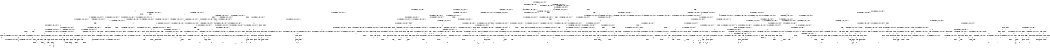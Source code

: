 digraph BCG {
size = "7, 10.5";
center = TRUE;
node [shape = circle];
0 [peripheries = 2];
0 -> 1 [label = "EX !0 !ATOMIC_EXCH_BRANCH (1, +1, TRUE, +0, 3, TRUE) !{}"];
0 -> 2 [label = "EX !2 !ATOMIC_EXCH_BRANCH (1, +1, TRUE, +0, 2, TRUE) !{}"];
0 -> 3 [label = "EX !1 !ATOMIC_EXCH_BRANCH (1, +0, TRUE, +0, 1, TRUE) !{}"];
1 -> 4 [label = "EX !2 !ATOMIC_EXCH_BRANCH (1, +1, TRUE, +0, 2, FALSE) !{0}"];
1 -> 5 [label = "EX !1 !ATOMIC_EXCH_BRANCH (1, +0, TRUE, +0, 1, FALSE) !{0}"];
1 -> 6 [label = "TERMINATE !0"];
2 -> 7 [label = "EX !0 !ATOMIC_EXCH_BRANCH (1, +1, TRUE, +0, 3, FALSE) !{0, 1, 2}"];
2 -> 8 [label = "EX !1 !ATOMIC_EXCH_BRANCH (1, +0, TRUE, +0, 1, FALSE) !{0, 1, 2}"];
2 -> 9 [label = "TERMINATE !2"];
2 -> 10 [label = "EX !0 !ATOMIC_EXCH_BRANCH (1, +1, TRUE, +0, 3, FALSE) !{0, 1, 2}"];
3 -> 11 [label = "EX !1 !ATOMIC_EXCH_BRANCH (1, +0, TRUE, +0, 1, TRUE) !{0, 1}"];
3 -> 12 [label = "EX !0 !ATOMIC_EXCH_BRANCH (1, +1, TRUE, +0, 3, TRUE) !{0, 1}"];
3 -> 13 [label = "EX !2 !ATOMIC_EXCH_BRANCH (1, +1, TRUE, +0, 2, TRUE) !{0, 1}"];
3 -> 14 [label = "EX !0 !ATOMIC_EXCH_BRANCH (1, +1, TRUE, +0, 3, TRUE) !{0, 1}"];
4 -> 15 [label = "EX !1 !ATOMIC_EXCH_BRANCH (1, +0, TRUE, +0, 1, FALSE) !{0, 1, 2}"];
4 -> 16 [label = "TERMINATE !0"];
4 -> 17 [label = "TERMINATE !2"];
5 -> 18 [label = "EX !2 !ATOMIC_EXCH_BRANCH (1, +1, TRUE, +0, 2, TRUE) !{0, 1}"];
5 -> 19 [label = "TERMINATE !0"];
5 -> 20 [label = "TERMINATE !1"];
6 -> 21 [label = "EX !2 !ATOMIC_EXCH_BRANCH (1, +1, TRUE, +0, 2, FALSE) !{}"];
6 -> 22 [label = "EX !1 !ATOMIC_EXCH_BRANCH (1, +0, TRUE, +0, 1, FALSE) !{}"];
7 -> 23 [label = "EX !0 !ATOMIC_EXCH_BRANCH (1, +0, TRUE, +1, 1, TRUE) !{0, 1, 2}"];
7 -> 24 [label = "EX !1 !ATOMIC_EXCH_BRANCH (1, +0, TRUE, +0, 1, FALSE) !{0, 1, 2}"];
7 -> 25 [label = "TERMINATE !2"];
7 -> 26 [label = "EX !0 !ATOMIC_EXCH_BRANCH (1, +0, TRUE, +1, 1, TRUE) !{0, 1, 2}"];
8 -> 27 [label = "EX !0 !ATOMIC_EXCH_BRANCH (1, +1, TRUE, +0, 3, TRUE) !{0, 1, 2}"];
8 -> 28 [label = "TERMINATE !2"];
8 -> 29 [label = "TERMINATE !1"];
8 -> 30 [label = "EX !0 !ATOMIC_EXCH_BRANCH (1, +1, TRUE, +0, 3, TRUE) !{0, 1, 2}"];
9 -> 31 [label = "EX !0 !ATOMIC_EXCH_BRANCH (1, +1, TRUE, +0, 3, FALSE) !{0, 1}"];
9 -> 32 [label = "EX !1 !ATOMIC_EXCH_BRANCH (1, +0, TRUE, +0, 1, FALSE) !{0, 1}"];
9 -> 33 [label = "EX !0 !ATOMIC_EXCH_BRANCH (1, +1, TRUE, +0, 3, FALSE) !{0, 1}"];
10 -> 34 [label = "EX !1 !ATOMIC_EXCH_BRANCH (1, +0, TRUE, +0, 1, FALSE) !{0, 1, 2}"];
10 -> 26 [label = "EX !0 !ATOMIC_EXCH_BRANCH (1, +0, TRUE, +1, 1, TRUE) !{0, 1, 2}"];
10 -> 35 [label = "EX !1 !ATOMIC_EXCH_BRANCH (1, +0, TRUE, +0, 1, FALSE) !{0, 1, 2}"];
10 -> 36 [label = "TERMINATE !2"];
11 -> 11 [label = "EX !1 !ATOMIC_EXCH_BRANCH (1, +0, TRUE, +0, 1, TRUE) !{0, 1}"];
11 -> 12 [label = "EX !0 !ATOMIC_EXCH_BRANCH (1, +1, TRUE, +0, 3, TRUE) !{0, 1}"];
11 -> 13 [label = "EX !2 !ATOMIC_EXCH_BRANCH (1, +1, TRUE, +0, 2, TRUE) !{0, 1}"];
11 -> 14 [label = "EX !0 !ATOMIC_EXCH_BRANCH (1, +1, TRUE, +0, 3, TRUE) !{0, 1}"];
12 -> 37 [label = "EX !1 !ATOMIC_EXCH_BRANCH (1, +0, TRUE, +0, 1, FALSE) !{0, 1}"];
12 -> 38 [label = "EX !2 !ATOMIC_EXCH_BRANCH (1, +1, TRUE, +0, 2, FALSE) !{0, 1}"];
12 -> 39 [label = "TERMINATE !0"];
13 -> 8 [label = "EX !1 !ATOMIC_EXCH_BRANCH (1, +0, TRUE, +0, 1, FALSE) !{0, 1, 2}"];
13 -> 40 [label = "EX !0 !ATOMIC_EXCH_BRANCH (1, +1, TRUE, +0, 3, FALSE) !{0, 1, 2}"];
13 -> 41 [label = "TERMINATE !2"];
13 -> 42 [label = "EX !0 !ATOMIC_EXCH_BRANCH (1, +1, TRUE, +0, 3, FALSE) !{0, 1, 2}"];
14 -> 43 [label = "EX !1 !ATOMIC_EXCH_BRANCH (1, +0, TRUE, +0, 1, FALSE) !{0, 1}"];
14 -> 44 [label = "EX !1 !ATOMIC_EXCH_BRANCH (1, +0, TRUE, +0, 1, FALSE) !{0, 1}"];
14 -> 45 [label = "EX !2 !ATOMIC_EXCH_BRANCH (1, +1, TRUE, +0, 2, FALSE) !{0, 1}"];
14 -> 46 [label = "TERMINATE !0"];
15 -> 47 [label = "TERMINATE !0"];
15 -> 48 [label = "TERMINATE !2"];
15 -> 49 [label = "TERMINATE !1"];
16 -> 50 [label = "EX !1 !ATOMIC_EXCH_BRANCH (1, +0, TRUE, +0, 1, FALSE) !{1, 2}"];
16 -> 51 [label = "TERMINATE !2"];
16 -> 52 [label = "EX !1 !ATOMIC_EXCH_BRANCH (1, +0, TRUE, +0, 1, FALSE) !{1, 2}"];
17 -> 53 [label = "EX !1 !ATOMIC_EXCH_BRANCH (1, +0, TRUE, +0, 1, FALSE) !{0, 1}"];
17 -> 54 [label = "TERMINATE !0"];
18 -> 55 [label = "TERMINATE !0"];
18 -> 56 [label = "TERMINATE !2"];
18 -> 57 [label = "TERMINATE !1"];
19 -> 58 [label = "EX !2 !ATOMIC_EXCH_BRANCH (1, +1, TRUE, +0, 2, TRUE) !{1}"];
19 -> 59 [label = "TERMINATE !1"];
20 -> 60 [label = "EX !2 !ATOMIC_EXCH_BRANCH (1, +1, TRUE, +0, 2, TRUE) !{0}"];
20 -> 61 [label = "TERMINATE !0"];
21 -> 50 [label = "EX !1 !ATOMIC_EXCH_BRANCH (1, +0, TRUE, +0, 1, FALSE) !{1, 2}"];
21 -> 51 [label = "TERMINATE !2"];
21 -> 52 [label = "EX !1 !ATOMIC_EXCH_BRANCH (1, +0, TRUE, +0, 1, FALSE) !{1, 2}"];
22 -> 58 [label = "EX !2 !ATOMIC_EXCH_BRANCH (1, +1, TRUE, +0, 2, TRUE) !{1}"];
22 -> 59 [label = "TERMINATE !1"];
23 -> 62 [label = "EX !0 !ATOMIC_EXCH_BRANCH (1, +1, TRUE, +0, 3, TRUE) !{0, 1, 2}"];
23 -> 63 [label = "EX !1 !ATOMIC_EXCH_BRANCH (1, +0, TRUE, +0, 1, TRUE) !{0, 1, 2}"];
23 -> 64 [label = "TERMINATE !2"];
23 -> 65 [label = "EX !0 !ATOMIC_EXCH_BRANCH (1, +1, TRUE, +0, 3, TRUE) !{0, 1, 2}"];
24 -> 66 [label = "EX !0 !ATOMIC_EXCH_BRANCH (1, +0, TRUE, +1, 1, FALSE) !{0, 1, 2}"];
24 -> 67 [label = "TERMINATE !2"];
24 -> 68 [label = "TERMINATE !1"];
24 -> 69 [label = "EX !0 !ATOMIC_EXCH_BRANCH (1, +0, TRUE, +1, 1, FALSE) !{0, 1, 2}"];
25 -> 70 [label = "EX !0 !ATOMIC_EXCH_BRANCH (1, +0, TRUE, +1, 1, TRUE) !{0, 1}"];
25 -> 71 [label = "EX !1 !ATOMIC_EXCH_BRANCH (1, +0, TRUE, +0, 1, FALSE) !{0, 1}"];
25 -> 72 [label = "EX !0 !ATOMIC_EXCH_BRANCH (1, +0, TRUE, +1, 1, TRUE) !{0, 1}"];
26 -> 73 [label = "EX !1 !ATOMIC_EXCH_BRANCH (1, +0, TRUE, +0, 1, TRUE) !{0, 1, 2}"];
26 -> 65 [label = "EX !0 !ATOMIC_EXCH_BRANCH (1, +1, TRUE, +0, 3, TRUE) !{0, 1, 2}"];
26 -> 74 [label = "EX !1 !ATOMIC_EXCH_BRANCH (1, +0, TRUE, +0, 1, TRUE) !{0, 1, 2}"];
26 -> 75 [label = "TERMINATE !2"];
27 -> 55 [label = "TERMINATE !0"];
27 -> 56 [label = "TERMINATE !2"];
27 -> 57 [label = "TERMINATE !1"];
28 -> 76 [label = "EX !0 !ATOMIC_EXCH_BRANCH (1, +1, TRUE, +0, 3, TRUE) !{0, 1}"];
28 -> 77 [label = "TERMINATE !1"];
28 -> 78 [label = "EX !0 !ATOMIC_EXCH_BRANCH (1, +1, TRUE, +0, 3, TRUE) !{0, 1}"];
29 -> 79 [label = "EX !0 !ATOMIC_EXCH_BRANCH (1, +1, TRUE, +0, 3, TRUE) !{0, 2}"];
29 -> 80 [label = "TERMINATE !2"];
29 -> 81 [label = "EX !0 !ATOMIC_EXCH_BRANCH (1, +1, TRUE, +0, 3, TRUE) !{0, 2}"];
30 -> 82 [label = "TERMINATE !0"];
30 -> 83 [label = "TERMINATE !2"];
30 -> 84 [label = "TERMINATE !1"];
31 -> 70 [label = "EX !0 !ATOMIC_EXCH_BRANCH (1, +0, TRUE, +1, 1, TRUE) !{0, 1}"];
31 -> 71 [label = "EX !1 !ATOMIC_EXCH_BRANCH (1, +0, TRUE, +0, 1, FALSE) !{0, 1}"];
31 -> 72 [label = "EX !0 !ATOMIC_EXCH_BRANCH (1, +0, TRUE, +1, 1, TRUE) !{0, 1}"];
32 -> 76 [label = "EX !0 !ATOMIC_EXCH_BRANCH (1, +1, TRUE, +0, 3, TRUE) !{0, 1}"];
32 -> 77 [label = "TERMINATE !1"];
32 -> 78 [label = "EX !0 !ATOMIC_EXCH_BRANCH (1, +1, TRUE, +0, 3, TRUE) !{0, 1}"];
33 -> 85 [label = "EX !1 !ATOMIC_EXCH_BRANCH (1, +0, TRUE, +0, 1, FALSE) !{0, 1}"];
33 -> 72 [label = "EX !0 !ATOMIC_EXCH_BRANCH (1, +0, TRUE, +1, 1, TRUE) !{0, 1}"];
33 -> 86 [label = "EX !1 !ATOMIC_EXCH_BRANCH (1, +0, TRUE, +0, 1, FALSE) !{0, 1}"];
34 -> 87 [label = "EX !0 !ATOMIC_EXCH_BRANCH (1, +0, TRUE, +1, 1, FALSE) !{0, 1, 2}"];
34 -> 88 [label = "TERMINATE !2"];
34 -> 89 [label = "TERMINATE !1"];
35 -> 69 [label = "EX !0 !ATOMIC_EXCH_BRANCH (1, +0, TRUE, +1, 1, FALSE) !{0, 1, 2}"];
35 -> 90 [label = "TERMINATE !2"];
35 -> 91 [label = "TERMINATE !1"];
36 -> 92 [label = "EX !0 !ATOMIC_EXCH_BRANCH (1, +0, TRUE, +1, 1, TRUE) !{0, 1}"];
36 -> 93 [label = "EX !1 !ATOMIC_EXCH_BRANCH (1, +0, TRUE, +0, 1, FALSE) !{0, 1}"];
37 -> 18 [label = "EX !2 !ATOMIC_EXCH_BRANCH (1, +1, TRUE, +0, 2, TRUE) !{0, 1}"];
37 -> 19 [label = "TERMINATE !0"];
37 -> 20 [label = "TERMINATE !1"];
38 -> 15 [label = "EX !1 !ATOMIC_EXCH_BRANCH (1, +0, TRUE, +0, 1, FALSE) !{0, 1, 2}"];
38 -> 94 [label = "TERMINATE !0"];
38 -> 95 [label = "TERMINATE !2"];
39 -> 96 [label = "EX !1 !ATOMIC_EXCH_BRANCH (1, +0, TRUE, +0, 1, FALSE) !{1}"];
39 -> 97 [label = "EX !2 !ATOMIC_EXCH_BRANCH (1, +1, TRUE, +0, 2, FALSE) !{1}"];
39 -> 98 [label = "EX !1 !ATOMIC_EXCH_BRANCH (1, +0, TRUE, +0, 1, FALSE) !{1}"];
40 -> 99 [label = "EX !0 !ATOMIC_EXCH_BRANCH (1, +0, TRUE, +1, 1, TRUE) !{0, 1, 2}"];
40 -> 24 [label = "EX !1 !ATOMIC_EXCH_BRANCH (1, +0, TRUE, +0, 1, FALSE) !{0, 1, 2}"];
40 -> 100 [label = "TERMINATE !2"];
40 -> 101 [label = "EX !0 !ATOMIC_EXCH_BRANCH (1, +0, TRUE, +1, 1, TRUE) !{0, 1, 2}"];
41 -> 32 [label = "EX !1 !ATOMIC_EXCH_BRANCH (1, +0, TRUE, +0, 1, FALSE) !{0, 1}"];
41 -> 102 [label = "EX !0 !ATOMIC_EXCH_BRANCH (1, +1, TRUE, +0, 3, FALSE) !{0, 1}"];
41 -> 103 [label = "EX !0 !ATOMIC_EXCH_BRANCH (1, +1, TRUE, +0, 3, FALSE) !{0, 1}"];
42 -> 34 [label = "EX !1 !ATOMIC_EXCH_BRANCH (1, +0, TRUE, +0, 1, FALSE) !{0, 1, 2}"];
42 -> 101 [label = "EX !0 !ATOMIC_EXCH_BRANCH (1, +0, TRUE, +1, 1, TRUE) !{0, 1, 2}"];
42 -> 35 [label = "EX !1 !ATOMIC_EXCH_BRANCH (1, +0, TRUE, +0, 1, FALSE) !{0, 1, 2}"];
42 -> 104 [label = "TERMINATE !2"];
43 -> 105 [label = "EX !2 !ATOMIC_EXCH_BRANCH (1, +1, TRUE, +0, 2, TRUE) !{0, 1}"];
43 -> 106 [label = "TERMINATE !0"];
43 -> 107 [label = "TERMINATE !1"];
44 -> 108 [label = "EX !2 !ATOMIC_EXCH_BRANCH (1, +1, TRUE, +0, 2, TRUE) !{0, 1}"];
44 -> 109 [label = "TERMINATE !0"];
44 -> 110 [label = "TERMINATE !1"];
45 -> 111 [label = "EX !1 !ATOMIC_EXCH_BRANCH (1, +0, TRUE, +0, 1, FALSE) !{0, 1, 2}"];
45 -> 112 [label = "TERMINATE !0"];
45 -> 113 [label = "TERMINATE !2"];
46 -> 114 [label = "EX !1 !ATOMIC_EXCH_BRANCH (1, +0, TRUE, +0, 1, FALSE) !{1}"];
46 -> 115 [label = "EX !2 !ATOMIC_EXCH_BRANCH (1, +1, TRUE, +0, 2, FALSE) !{1}"];
47 -> 116 [label = "TERMINATE !2"];
47 -> 117 [label = "TERMINATE !1"];
48 -> 118 [label = "TERMINATE !0"];
48 -> 119 [label = "TERMINATE !1"];
49 -> 120 [label = "TERMINATE !0"];
49 -> 121 [label = "TERMINATE !2"];
50 -> 116 [label = "TERMINATE !2"];
50 -> 117 [label = "TERMINATE !1"];
51 -> 122 [label = "EX !1 !ATOMIC_EXCH_BRANCH (1, +0, TRUE, +0, 1, FALSE) !{1}"];
51 -> 123 [label = "EX !1 !ATOMIC_EXCH_BRANCH (1, +0, TRUE, +0, 1, FALSE) !{1}"];
52 -> 124 [label = "TERMINATE !2"];
52 -> 125 [label = "TERMINATE !1"];
53 -> 118 [label = "TERMINATE !0"];
53 -> 119 [label = "TERMINATE !1"];
54 -> 122 [label = "EX !1 !ATOMIC_EXCH_BRANCH (1, +0, TRUE, +0, 1, FALSE) !{1}"];
54 -> 123 [label = "EX !1 !ATOMIC_EXCH_BRANCH (1, +0, TRUE, +0, 1, FALSE) !{1}"];
55 -> 126 [label = "TERMINATE !2"];
55 -> 127 [label = "TERMINATE !1"];
56 -> 128 [label = "TERMINATE !0"];
56 -> 129 [label = "TERMINATE !1"];
57 -> 130 [label = "TERMINATE !0"];
57 -> 131 [label = "TERMINATE !2"];
58 -> 126 [label = "TERMINATE !2"];
58 -> 127 [label = "TERMINATE !1"];
59 -> 132 [label = "EX !2 !ATOMIC_EXCH_BRANCH (1, +1, TRUE, +0, 2, TRUE) !{}"];
60 -> 130 [label = "TERMINATE !0"];
60 -> 131 [label = "TERMINATE !2"];
61 -> 132 [label = "EX !2 !ATOMIC_EXCH_BRANCH (1, +1, TRUE, +0, 2, TRUE) !{}"];
62 -> 15 [label = "EX !1 !ATOMIC_EXCH_BRANCH (1, +0, TRUE, +0, 1, FALSE) !{0, 1, 2}"];
62 -> 16 [label = "TERMINATE !0"];
62 -> 17 [label = "TERMINATE !2"];
63 -> 133 [label = "EX !0 !ATOMIC_EXCH_BRANCH (1, +1, TRUE, +0, 3, TRUE) !{0, 1, 2}"];
63 -> 63 [label = "EX !1 !ATOMIC_EXCH_BRANCH (1, +0, TRUE, +0, 1, TRUE) !{0, 1, 2}"];
63 -> 134 [label = "TERMINATE !2"];
63 -> 135 [label = "EX !0 !ATOMIC_EXCH_BRANCH (1, +1, TRUE, +0, 3, TRUE) !{0, 1, 2}"];
64 -> 136 [label = "EX !0 !ATOMIC_EXCH_BRANCH (1, +1, TRUE, +0, 3, TRUE) !{0, 1}"];
64 -> 137 [label = "EX !1 !ATOMIC_EXCH_BRANCH (1, +0, TRUE, +0, 1, TRUE) !{0, 1}"];
64 -> 138 [label = "EX !0 !ATOMIC_EXCH_BRANCH (1, +1, TRUE, +0, 3, TRUE) !{0, 1}"];
65 -> 139 [label = "EX !1 !ATOMIC_EXCH_BRANCH (1, +0, TRUE, +0, 1, FALSE) !{0, 1, 2}"];
65 -> 140 [label = "EX !1 !ATOMIC_EXCH_BRANCH (1, +0, TRUE, +0, 1, FALSE) !{0, 1, 2}"];
65 -> 141 [label = "TERMINATE !0"];
65 -> 142 [label = "TERMINATE !2"];
66 -> 47 [label = "TERMINATE !0"];
66 -> 48 [label = "TERMINATE !2"];
66 -> 49 [label = "TERMINATE !1"];
67 -> 143 [label = "EX !0 !ATOMIC_EXCH_BRANCH (1, +0, TRUE, +1, 1, FALSE) !{0, 1}"];
67 -> 144 [label = "TERMINATE !1"];
67 -> 145 [label = "EX !0 !ATOMIC_EXCH_BRANCH (1, +0, TRUE, +1, 1, FALSE) !{0, 1}"];
68 -> 146 [label = "EX !0 !ATOMIC_EXCH_BRANCH (1, +0, TRUE, +1, 1, FALSE) !{0, 2}"];
68 -> 147 [label = "TERMINATE !2"];
68 -> 148 [label = "EX !0 !ATOMIC_EXCH_BRANCH (1, +0, TRUE, +1, 1, FALSE) !{0, 2}"];
69 -> 149 [label = "TERMINATE !0"];
69 -> 150 [label = "TERMINATE !2"];
69 -> 151 [label = "TERMINATE !1"];
70 -> 136 [label = "EX !0 !ATOMIC_EXCH_BRANCH (1, +1, TRUE, +0, 3, TRUE) !{0, 1}"];
70 -> 137 [label = "EX !1 !ATOMIC_EXCH_BRANCH (1, +0, TRUE, +0, 1, TRUE) !{0, 1}"];
70 -> 138 [label = "EX !0 !ATOMIC_EXCH_BRANCH (1, +1, TRUE, +0, 3, TRUE) !{0, 1}"];
71 -> 143 [label = "EX !0 !ATOMIC_EXCH_BRANCH (1, +0, TRUE, +1, 1, FALSE) !{0, 1}"];
71 -> 144 [label = "TERMINATE !1"];
71 -> 145 [label = "EX !0 !ATOMIC_EXCH_BRANCH (1, +0, TRUE, +1, 1, FALSE) !{0, 1}"];
72 -> 152 [label = "EX !1 !ATOMIC_EXCH_BRANCH (1, +0, TRUE, +0, 1, TRUE) !{0, 1}"];
72 -> 138 [label = "EX !0 !ATOMIC_EXCH_BRANCH (1, +1, TRUE, +0, 3, TRUE) !{0, 1}"];
72 -> 153 [label = "EX !1 !ATOMIC_EXCH_BRANCH (1, +0, TRUE, +0, 1, TRUE) !{0, 1}"];
73 -> 154 [label = "EX !0 !ATOMIC_EXCH_BRANCH (1, +1, TRUE, +0, 3, TRUE) !{0, 1, 2}"];
73 -> 73 [label = "EX !1 !ATOMIC_EXCH_BRANCH (1, +0, TRUE, +0, 1, TRUE) !{0, 1, 2}"];
73 -> 155 [label = "TERMINATE !2"];
74 -> 73 [label = "EX !1 !ATOMIC_EXCH_BRANCH (1, +0, TRUE, +0, 1, TRUE) !{0, 1, 2}"];
74 -> 135 [label = "EX !0 !ATOMIC_EXCH_BRANCH (1, +1, TRUE, +0, 3, TRUE) !{0, 1, 2}"];
74 -> 74 [label = "EX !1 !ATOMIC_EXCH_BRANCH (1, +0, TRUE, +0, 1, TRUE) !{0, 1, 2}"];
74 -> 156 [label = "TERMINATE !2"];
75 -> 157 [label = "EX !0 !ATOMIC_EXCH_BRANCH (1, +1, TRUE, +0, 3, TRUE) !{0, 1}"];
75 -> 158 [label = "EX !1 !ATOMIC_EXCH_BRANCH (1, +0, TRUE, +0, 1, TRUE) !{0, 1}"];
76 -> 128 [label = "TERMINATE !0"];
76 -> 129 [label = "TERMINATE !1"];
77 -> 159 [label = "EX !0 !ATOMIC_EXCH_BRANCH (1, +1, TRUE, +0, 3, TRUE) !{0}"];
77 -> 160 [label = "EX !0 !ATOMIC_EXCH_BRANCH (1, +1, TRUE, +0, 3, TRUE) !{0}"];
78 -> 161 [label = "TERMINATE !0"];
78 -> 162 [label = "TERMINATE !1"];
79 -> 130 [label = "TERMINATE !0"];
79 -> 131 [label = "TERMINATE !2"];
80 -> 159 [label = "EX !0 !ATOMIC_EXCH_BRANCH (1, +1, TRUE, +0, 3, TRUE) !{0}"];
80 -> 160 [label = "EX !0 !ATOMIC_EXCH_BRANCH (1, +1, TRUE, +0, 3, TRUE) !{0}"];
81 -> 163 [label = "TERMINATE !0"];
81 -> 164 [label = "TERMINATE !2"];
82 -> 165 [label = "TERMINATE !2"];
82 -> 166 [label = "TERMINATE !1"];
83 -> 167 [label = "TERMINATE !0"];
83 -> 168 [label = "TERMINATE !1"];
84 -> 169 [label = "TERMINATE !0"];
84 -> 170 [label = "TERMINATE !2"];
85 -> 171 [label = "EX !0 !ATOMIC_EXCH_BRANCH (1, +0, TRUE, +1, 1, FALSE) !{0, 1}"];
85 -> 172 [label = "TERMINATE !1"];
85 -> 145 [label = "EX !0 !ATOMIC_EXCH_BRANCH (1, +0, TRUE, +1, 1, FALSE) !{0, 1}"];
86 -> 145 [label = "EX !0 !ATOMIC_EXCH_BRANCH (1, +0, TRUE, +1, 1, FALSE) !{0, 1}"];
86 -> 173 [label = "TERMINATE !1"];
87 -> 174 [label = "TERMINATE !0"];
87 -> 175 [label = "TERMINATE !2"];
87 -> 176 [label = "TERMINATE !1"];
88 -> 177 [label = "EX !0 !ATOMIC_EXCH_BRANCH (1, +0, TRUE, +1, 1, FALSE) !{0, 1}"];
88 -> 178 [label = "TERMINATE !1"];
89 -> 179 [label = "EX !0 !ATOMIC_EXCH_BRANCH (1, +0, TRUE, +1, 1, FALSE) !{0, 2}"];
89 -> 180 [label = "TERMINATE !2"];
90 -> 181 [label = "EX !0 !ATOMIC_EXCH_BRANCH (1, +0, TRUE, +1, 1, FALSE) !{0, 1}"];
90 -> 182 [label = "TERMINATE !1"];
91 -> 183 [label = "EX !0 !ATOMIC_EXCH_BRANCH (1, +0, TRUE, +1, 1, FALSE) !{0, 2}"];
91 -> 184 [label = "TERMINATE !2"];
92 -> 157 [label = "EX !0 !ATOMIC_EXCH_BRANCH (1, +1, TRUE, +0, 3, TRUE) !{0, 1}"];
92 -> 158 [label = "EX !1 !ATOMIC_EXCH_BRANCH (1, +0, TRUE, +0, 1, TRUE) !{0, 1}"];
93 -> 181 [label = "EX !0 !ATOMIC_EXCH_BRANCH (1, +0, TRUE, +1, 1, FALSE) !{0, 1}"];
93 -> 182 [label = "TERMINATE !1"];
94 -> 50 [label = "EX !1 !ATOMIC_EXCH_BRANCH (1, +0, TRUE, +0, 1, FALSE) !{1, 2}"];
94 -> 185 [label = "TERMINATE !2"];
94 -> 52 [label = "EX !1 !ATOMIC_EXCH_BRANCH (1, +0, TRUE, +0, 1, FALSE) !{1, 2}"];
95 -> 53 [label = "EX !1 !ATOMIC_EXCH_BRANCH (1, +0, TRUE, +0, 1, FALSE) !{0, 1}"];
95 -> 186 [label = "TERMINATE !0"];
96 -> 58 [label = "EX !2 !ATOMIC_EXCH_BRANCH (1, +1, TRUE, +0, 2, TRUE) !{1}"];
96 -> 59 [label = "TERMINATE !1"];
97 -> 50 [label = "EX !1 !ATOMIC_EXCH_BRANCH (1, +0, TRUE, +0, 1, FALSE) !{1, 2}"];
97 -> 185 [label = "TERMINATE !2"];
97 -> 52 [label = "EX !1 !ATOMIC_EXCH_BRANCH (1, +0, TRUE, +0, 1, FALSE) !{1, 2}"];
98 -> 187 [label = "EX !2 !ATOMIC_EXCH_BRANCH (1, +1, TRUE, +0, 2, TRUE) !{1}"];
98 -> 188 [label = "TERMINATE !1"];
99 -> 133 [label = "EX !0 !ATOMIC_EXCH_BRANCH (1, +1, TRUE, +0, 3, TRUE) !{0, 1, 2}"];
99 -> 63 [label = "EX !1 !ATOMIC_EXCH_BRANCH (1, +0, TRUE, +0, 1, TRUE) !{0, 1, 2}"];
99 -> 134 [label = "TERMINATE !2"];
99 -> 135 [label = "EX !0 !ATOMIC_EXCH_BRANCH (1, +1, TRUE, +0, 3, TRUE) !{0, 1, 2}"];
100 -> 189 [label = "EX !0 !ATOMIC_EXCH_BRANCH (1, +0, TRUE, +1, 1, TRUE) !{0, 1}"];
100 -> 71 [label = "EX !1 !ATOMIC_EXCH_BRANCH (1, +0, TRUE, +0, 1, FALSE) !{0, 1}"];
100 -> 190 [label = "EX !0 !ATOMIC_EXCH_BRANCH (1, +0, TRUE, +1, 1, TRUE) !{0, 1}"];
101 -> 73 [label = "EX !1 !ATOMIC_EXCH_BRANCH (1, +0, TRUE, +0, 1, TRUE) !{0, 1, 2}"];
101 -> 135 [label = "EX !0 !ATOMIC_EXCH_BRANCH (1, +1, TRUE, +0, 3, TRUE) !{0, 1, 2}"];
101 -> 74 [label = "EX !1 !ATOMIC_EXCH_BRANCH (1, +0, TRUE, +0, 1, TRUE) !{0, 1, 2}"];
101 -> 156 [label = "TERMINATE !2"];
102 -> 189 [label = "EX !0 !ATOMIC_EXCH_BRANCH (1, +0, TRUE, +1, 1, TRUE) !{0, 1}"];
102 -> 71 [label = "EX !1 !ATOMIC_EXCH_BRANCH (1, +0, TRUE, +0, 1, FALSE) !{0, 1}"];
102 -> 190 [label = "EX !0 !ATOMIC_EXCH_BRANCH (1, +0, TRUE, +1, 1, TRUE) !{0, 1}"];
103 -> 85 [label = "EX !1 !ATOMIC_EXCH_BRANCH (1, +0, TRUE, +0, 1, FALSE) !{0, 1}"];
103 -> 190 [label = "EX !0 !ATOMIC_EXCH_BRANCH (1, +0, TRUE, +1, 1, TRUE) !{0, 1}"];
103 -> 86 [label = "EX !1 !ATOMIC_EXCH_BRANCH (1, +0, TRUE, +0, 1, FALSE) !{0, 1}"];
104 -> 191 [label = "EX !0 !ATOMIC_EXCH_BRANCH (1, +0, TRUE, +1, 1, TRUE) !{0, 1}"];
104 -> 93 [label = "EX !1 !ATOMIC_EXCH_BRANCH (1, +0, TRUE, +0, 1, FALSE) !{0, 1}"];
105 -> 192 [label = "TERMINATE !0"];
105 -> 193 [label = "TERMINATE !2"];
105 -> 194 [label = "TERMINATE !1"];
106 -> 195 [label = "EX !2 !ATOMIC_EXCH_BRANCH (1, +1, TRUE, +0, 2, TRUE) !{1}"];
106 -> 196 [label = "TERMINATE !1"];
107 -> 197 [label = "EX !2 !ATOMIC_EXCH_BRANCH (1, +1, TRUE, +0, 2, TRUE) !{0}"];
107 -> 198 [label = "TERMINATE !0"];
108 -> 199 [label = "TERMINATE !0"];
108 -> 200 [label = "TERMINATE !2"];
108 -> 201 [label = "TERMINATE !1"];
109 -> 202 [label = "EX !2 !ATOMIC_EXCH_BRANCH (1, +1, TRUE, +0, 2, TRUE) !{1}"];
109 -> 203 [label = "TERMINATE !1"];
110 -> 204 [label = "EX !2 !ATOMIC_EXCH_BRANCH (1, +1, TRUE, +0, 2, TRUE) !{0}"];
110 -> 205 [label = "TERMINATE !0"];
111 -> 206 [label = "TERMINATE !0"];
111 -> 207 [label = "TERMINATE !2"];
111 -> 208 [label = "TERMINATE !1"];
112 -> 209 [label = "EX !1 !ATOMIC_EXCH_BRANCH (1, +0, TRUE, +0, 1, FALSE) !{1, 2}"];
112 -> 210 [label = "TERMINATE !2"];
113 -> 211 [label = "EX !1 !ATOMIC_EXCH_BRANCH (1, +0, TRUE, +0, 1, FALSE) !{0, 1}"];
113 -> 212 [label = "EX !1 !ATOMIC_EXCH_BRANCH (1, +0, TRUE, +0, 1, FALSE) !{0, 1}"];
113 -> 213 [label = "TERMINATE !0"];
114 -> 202 [label = "EX !2 !ATOMIC_EXCH_BRANCH (1, +1, TRUE, +0, 2, TRUE) !{1}"];
114 -> 203 [label = "TERMINATE !1"];
115 -> 209 [label = "EX !1 !ATOMIC_EXCH_BRANCH (1, +0, TRUE, +0, 1, FALSE) !{1, 2}"];
115 -> 210 [label = "TERMINATE !2"];
116 -> 214 [label = "TERMINATE !1"];
117 -> 215 [label = "TERMINATE !2"];
118 -> 214 [label = "TERMINATE !1"];
119 -> 216 [label = "TERMINATE !0"];
120 -> 215 [label = "TERMINATE !2"];
121 -> 216 [label = "TERMINATE !0"];
122 -> 214 [label = "TERMINATE !1"];
123 -> 217 [label = "TERMINATE !1"];
124 -> 218 [label = "TERMINATE !1"];
125 -> 219 [label = "TERMINATE !2"];
126 -> 220 [label = "TERMINATE !1"];
127 -> 221 [label = "TERMINATE !2"];
128 -> 220 [label = "TERMINATE !1"];
129 -> 222 [label = "TERMINATE !0"];
130 -> 221 [label = "TERMINATE !2"];
131 -> 222 [label = "TERMINATE !0"];
132 -> 221 [label = "TERMINATE !2"];
133 -> 15 [label = "EX !1 !ATOMIC_EXCH_BRANCH (1, +0, TRUE, +0, 1, FALSE) !{0, 1, 2}"];
133 -> 94 [label = "TERMINATE !0"];
133 -> 95 [label = "TERMINATE !2"];
134 -> 223 [label = "EX !0 !ATOMIC_EXCH_BRANCH (1, +1, TRUE, +0, 3, TRUE) !{0, 1}"];
134 -> 137 [label = "EX !1 !ATOMIC_EXCH_BRANCH (1, +0, TRUE, +0, 1, TRUE) !{0, 1}"];
134 -> 224 [label = "EX !0 !ATOMIC_EXCH_BRANCH (1, +1, TRUE, +0, 3, TRUE) !{0, 1}"];
135 -> 139 [label = "EX !1 !ATOMIC_EXCH_BRANCH (1, +0, TRUE, +0, 1, FALSE) !{0, 1, 2}"];
135 -> 140 [label = "EX !1 !ATOMIC_EXCH_BRANCH (1, +0, TRUE, +0, 1, FALSE) !{0, 1, 2}"];
135 -> 225 [label = "TERMINATE !0"];
135 -> 226 [label = "TERMINATE !2"];
136 -> 53 [label = "EX !1 !ATOMIC_EXCH_BRANCH (1, +0, TRUE, +0, 1, FALSE) !{0, 1}"];
136 -> 54 [label = "TERMINATE !0"];
137 -> 223 [label = "EX !0 !ATOMIC_EXCH_BRANCH (1, +1, TRUE, +0, 3, TRUE) !{0, 1}"];
137 -> 137 [label = "EX !1 !ATOMIC_EXCH_BRANCH (1, +0, TRUE, +0, 1, TRUE) !{0, 1}"];
137 -> 224 [label = "EX !0 !ATOMIC_EXCH_BRANCH (1, +1, TRUE, +0, 3, TRUE) !{0, 1}"];
138 -> 211 [label = "EX !1 !ATOMIC_EXCH_BRANCH (1, +0, TRUE, +0, 1, FALSE) !{0, 1}"];
138 -> 212 [label = "EX !1 !ATOMIC_EXCH_BRANCH (1, +0, TRUE, +0, 1, FALSE) !{0, 1}"];
138 -> 227 [label = "TERMINATE !0"];
139 -> 174 [label = "TERMINATE !0"];
139 -> 175 [label = "TERMINATE !2"];
139 -> 176 [label = "TERMINATE !1"];
140 -> 149 [label = "TERMINATE !0"];
140 -> 150 [label = "TERMINATE !2"];
140 -> 151 [label = "TERMINATE !1"];
141 -> 228 [label = "EX !1 !ATOMIC_EXCH_BRANCH (1, +0, TRUE, +0, 1, FALSE) !{1, 2}"];
141 -> 229 [label = "TERMINATE !2"];
142 -> 230 [label = "EX !1 !ATOMIC_EXCH_BRANCH (1, +0, TRUE, +0, 1, FALSE) !{0, 1}"];
142 -> 231 [label = "TERMINATE !0"];
143 -> 118 [label = "TERMINATE !0"];
143 -> 119 [label = "TERMINATE !1"];
144 -> 232 [label = "EX !0 !ATOMIC_EXCH_BRANCH (1, +0, TRUE, +1, 1, FALSE) !{0}"];
144 -> 233 [label = "EX !0 !ATOMIC_EXCH_BRANCH (1, +0, TRUE, +1, 1, FALSE) !{0}"];
145 -> 234 [label = "TERMINATE !0"];
145 -> 235 [label = "TERMINATE !1"];
146 -> 120 [label = "TERMINATE !0"];
146 -> 121 [label = "TERMINATE !2"];
147 -> 232 [label = "EX !0 !ATOMIC_EXCH_BRANCH (1, +0, TRUE, +1, 1, FALSE) !{0}"];
147 -> 233 [label = "EX !0 !ATOMIC_EXCH_BRANCH (1, +0, TRUE, +1, 1, FALSE) !{0}"];
148 -> 236 [label = "TERMINATE !0"];
148 -> 237 [label = "TERMINATE !2"];
149 -> 238 [label = "TERMINATE !2"];
149 -> 239 [label = "TERMINATE !1"];
150 -> 240 [label = "TERMINATE !0"];
150 -> 241 [label = "TERMINATE !1"];
151 -> 242 [label = "TERMINATE !0"];
151 -> 243 [label = "TERMINATE !2"];
152 -> 244 [label = "EX !0 !ATOMIC_EXCH_BRANCH (1, +1, TRUE, +0, 3, TRUE) !{0, 1}"];
152 -> 152 [label = "EX !1 !ATOMIC_EXCH_BRANCH (1, +0, TRUE, +0, 1, TRUE) !{0, 1}"];
152 -> 224 [label = "EX !0 !ATOMIC_EXCH_BRANCH (1, +1, TRUE, +0, 3, TRUE) !{0, 1}"];
153 -> 152 [label = "EX !1 !ATOMIC_EXCH_BRANCH (1, +0, TRUE, +0, 1, TRUE) !{0, 1}"];
153 -> 224 [label = "EX !0 !ATOMIC_EXCH_BRANCH (1, +1, TRUE, +0, 3, TRUE) !{0, 1}"];
153 -> 153 [label = "EX !1 !ATOMIC_EXCH_BRANCH (1, +0, TRUE, +0, 1, TRUE) !{0, 1}"];
154 -> 139 [label = "EX !1 !ATOMIC_EXCH_BRANCH (1, +0, TRUE, +0, 1, FALSE) !{0, 1, 2}"];
154 -> 245 [label = "TERMINATE !0"];
154 -> 246 [label = "TERMINATE !2"];
155 -> 247 [label = "EX !0 !ATOMIC_EXCH_BRANCH (1, +1, TRUE, +0, 3, TRUE) !{0, 1}"];
155 -> 248 [label = "EX !1 !ATOMIC_EXCH_BRANCH (1, +0, TRUE, +0, 1, TRUE) !{0, 1}"];
156 -> 249 [label = "EX !0 !ATOMIC_EXCH_BRANCH (1, +1, TRUE, +0, 3, TRUE) !{0, 1}"];
156 -> 158 [label = "EX !1 !ATOMIC_EXCH_BRANCH (1, +0, TRUE, +0, 1, TRUE) !{0, 1}"];
157 -> 230 [label = "EX !1 !ATOMIC_EXCH_BRANCH (1, +0, TRUE, +0, 1, FALSE) !{0, 1}"];
157 -> 231 [label = "TERMINATE !0"];
158 -> 249 [label = "EX !0 !ATOMIC_EXCH_BRANCH (1, +1, TRUE, +0, 3, TRUE) !{0, 1}"];
158 -> 158 [label = "EX !1 !ATOMIC_EXCH_BRANCH (1, +0, TRUE, +0, 1, TRUE) !{0, 1}"];
159 -> 222 [label = "TERMINATE !0"];
160 -> 250 [label = "TERMINATE !0"];
161 -> 251 [label = "TERMINATE !1"];
162 -> 252 [label = "TERMINATE !0"];
163 -> 253 [label = "TERMINATE !2"];
164 -> 254 [label = "TERMINATE !0"];
165 -> 255 [label = "TERMINATE !1"];
166 -> 256 [label = "TERMINATE !2"];
167 -> 255 [label = "TERMINATE !1"];
168 -> 257 [label = "TERMINATE !0"];
169 -> 256 [label = "TERMINATE !2"];
170 -> 257 [label = "TERMINATE !0"];
171 -> 258 [label = "TERMINATE !0"];
171 -> 259 [label = "TERMINATE !1"];
172 -> 260 [label = "EX !0 !ATOMIC_EXCH_BRANCH (1, +0, TRUE, +1, 1, FALSE) !{0}"];
173 -> 261 [label = "EX !0 !ATOMIC_EXCH_BRANCH (1, +0, TRUE, +1, 1, FALSE) !{0}"];
174 -> 262 [label = "TERMINATE !2"];
174 -> 263 [label = "TERMINATE !1"];
175 -> 264 [label = "TERMINATE !0"];
175 -> 265 [label = "TERMINATE !1"];
176 -> 266 [label = "TERMINATE !0"];
176 -> 267 [label = "TERMINATE !2"];
177 -> 264 [label = "TERMINATE !0"];
177 -> 265 [label = "TERMINATE !1"];
178 -> 268 [label = "EX !0 !ATOMIC_EXCH_BRANCH (1, +0, TRUE, +1, 1, FALSE) !{0}"];
179 -> 266 [label = "TERMINATE !0"];
179 -> 267 [label = "TERMINATE !2"];
180 -> 268 [label = "EX !0 !ATOMIC_EXCH_BRANCH (1, +0, TRUE, +1, 1, FALSE) !{0}"];
181 -> 240 [label = "TERMINATE !0"];
181 -> 241 [label = "TERMINATE !1"];
182 -> 269 [label = "EX !0 !ATOMIC_EXCH_BRANCH (1, +0, TRUE, +1, 1, FALSE) !{0}"];
183 -> 242 [label = "TERMINATE !0"];
183 -> 243 [label = "TERMINATE !2"];
184 -> 269 [label = "EX !0 !ATOMIC_EXCH_BRANCH (1, +0, TRUE, +1, 1, FALSE) !{0}"];
185 -> 122 [label = "EX !1 !ATOMIC_EXCH_BRANCH (1, +0, TRUE, +0, 1, FALSE) !{1}"];
185 -> 123 [label = "EX !1 !ATOMIC_EXCH_BRANCH (1, +0, TRUE, +0, 1, FALSE) !{1}"];
186 -> 122 [label = "EX !1 !ATOMIC_EXCH_BRANCH (1, +0, TRUE, +0, 1, FALSE) !{1}"];
186 -> 123 [label = "EX !1 !ATOMIC_EXCH_BRANCH (1, +0, TRUE, +0, 1, FALSE) !{1}"];
187 -> 270 [label = "TERMINATE !2"];
187 -> 271 [label = "TERMINATE !1"];
188 -> 272 [label = "EX !2 !ATOMIC_EXCH_BRANCH (1, +1, TRUE, +0, 2, TRUE) !{}"];
189 -> 223 [label = "EX !0 !ATOMIC_EXCH_BRANCH (1, +1, TRUE, +0, 3, TRUE) !{0, 1}"];
189 -> 137 [label = "EX !1 !ATOMIC_EXCH_BRANCH (1, +0, TRUE, +0, 1, TRUE) !{0, 1}"];
189 -> 224 [label = "EX !0 !ATOMIC_EXCH_BRANCH (1, +1, TRUE, +0, 3, TRUE) !{0, 1}"];
190 -> 152 [label = "EX !1 !ATOMIC_EXCH_BRANCH (1, +0, TRUE, +0, 1, TRUE) !{0, 1}"];
190 -> 224 [label = "EX !0 !ATOMIC_EXCH_BRANCH (1, +1, TRUE, +0, 3, TRUE) !{0, 1}"];
190 -> 153 [label = "EX !1 !ATOMIC_EXCH_BRANCH (1, +0, TRUE, +0, 1, TRUE) !{0, 1}"];
191 -> 249 [label = "EX !0 !ATOMIC_EXCH_BRANCH (1, +1, TRUE, +0, 3, TRUE) !{0, 1}"];
191 -> 158 [label = "EX !1 !ATOMIC_EXCH_BRANCH (1, +0, TRUE, +0, 1, TRUE) !{0, 1}"];
192 -> 273 [label = "TERMINATE !2"];
192 -> 274 [label = "TERMINATE !1"];
193 -> 275 [label = "TERMINATE !0"];
193 -> 276 [label = "TERMINATE !1"];
194 -> 277 [label = "TERMINATE !0"];
194 -> 278 [label = "TERMINATE !2"];
195 -> 273 [label = "TERMINATE !2"];
195 -> 274 [label = "TERMINATE !1"];
196 -> 279 [label = "EX !2 !ATOMIC_EXCH_BRANCH (1, +1, TRUE, +0, 2, TRUE) !{}"];
197 -> 277 [label = "TERMINATE !0"];
197 -> 278 [label = "TERMINATE !2"];
198 -> 279 [label = "EX !2 !ATOMIC_EXCH_BRANCH (1, +1, TRUE, +0, 2, TRUE) !{}"];
199 -> 280 [label = "TERMINATE !2"];
199 -> 281 [label = "TERMINATE !1"];
200 -> 161 [label = "TERMINATE !0"];
200 -> 162 [label = "TERMINATE !1"];
201 -> 282 [label = "TERMINATE !0"];
201 -> 283 [label = "TERMINATE !2"];
202 -> 280 [label = "TERMINATE !2"];
202 -> 281 [label = "TERMINATE !1"];
203 -> 284 [label = "EX !2 !ATOMIC_EXCH_BRANCH (1, +1, TRUE, +0, 2, TRUE) !{}"];
204 -> 282 [label = "TERMINATE !0"];
204 -> 283 [label = "TERMINATE !2"];
205 -> 284 [label = "EX !2 !ATOMIC_EXCH_BRANCH (1, +1, TRUE, +0, 2, TRUE) !{}"];
206 -> 285 [label = "TERMINATE !2"];
206 -> 286 [label = "TERMINATE !1"];
207 -> 234 [label = "TERMINATE !0"];
207 -> 235 [label = "TERMINATE !1"];
208 -> 287 [label = "TERMINATE !0"];
208 -> 288 [label = "TERMINATE !2"];
209 -> 285 [label = "TERMINATE !2"];
209 -> 286 [label = "TERMINATE !1"];
210 -> 289 [label = "EX !1 !ATOMIC_EXCH_BRANCH (1, +0, TRUE, +0, 1, FALSE) !{1}"];
211 -> 258 [label = "TERMINATE !0"];
211 -> 259 [label = "TERMINATE !1"];
212 -> 234 [label = "TERMINATE !0"];
212 -> 235 [label = "TERMINATE !1"];
213 -> 289 [label = "EX !1 !ATOMIC_EXCH_BRANCH (1, +0, TRUE, +0, 1, FALSE) !{1}"];
214 -> 290 [label = "exit"];
215 -> 290 [label = "exit"];
216 -> 290 [label = "exit"];
217 -> 291 [label = "exit"];
218 -> 292 [label = "exit"];
219 -> 292 [label = "exit"];
220 -> 290 [label = "exit"];
221 -> 290 [label = "exit"];
222 -> 290 [label = "exit"];
223 -> 53 [label = "EX !1 !ATOMIC_EXCH_BRANCH (1, +0, TRUE, +0, 1, FALSE) !{0, 1}"];
223 -> 186 [label = "TERMINATE !0"];
224 -> 211 [label = "EX !1 !ATOMIC_EXCH_BRANCH (1, +0, TRUE, +0, 1, FALSE) !{0, 1}"];
224 -> 212 [label = "EX !1 !ATOMIC_EXCH_BRANCH (1, +0, TRUE, +0, 1, FALSE) !{0, 1}"];
224 -> 213 [label = "TERMINATE !0"];
225 -> 228 [label = "EX !1 !ATOMIC_EXCH_BRANCH (1, +0, TRUE, +0, 1, FALSE) !{1, 2}"];
225 -> 293 [label = "TERMINATE !2"];
226 -> 230 [label = "EX !1 !ATOMIC_EXCH_BRANCH (1, +0, TRUE, +0, 1, FALSE) !{0, 1}"];
226 -> 294 [label = "TERMINATE !0"];
227 -> 289 [label = "EX !1 !ATOMIC_EXCH_BRANCH (1, +0, TRUE, +0, 1, FALSE) !{1}"];
228 -> 238 [label = "TERMINATE !2"];
228 -> 239 [label = "TERMINATE !1"];
229 -> 295 [label = "EX !1 !ATOMIC_EXCH_BRANCH (1, +0, TRUE, +0, 1, FALSE) !{1}"];
230 -> 240 [label = "TERMINATE !0"];
230 -> 241 [label = "TERMINATE !1"];
231 -> 295 [label = "EX !1 !ATOMIC_EXCH_BRANCH (1, +0, TRUE, +0, 1, FALSE) !{1}"];
232 -> 216 [label = "TERMINATE !0"];
233 -> 296 [label = "TERMINATE !0"];
234 -> 297 [label = "TERMINATE !1"];
235 -> 298 [label = "TERMINATE !0"];
236 -> 299 [label = "TERMINATE !2"];
237 -> 300 [label = "TERMINATE !0"];
238 -> 301 [label = "TERMINATE !1"];
239 -> 302 [label = "TERMINATE !2"];
240 -> 301 [label = "TERMINATE !1"];
241 -> 303 [label = "TERMINATE !0"];
242 -> 302 [label = "TERMINATE !2"];
243 -> 303 [label = "TERMINATE !0"];
244 -> 211 [label = "EX !1 !ATOMIC_EXCH_BRANCH (1, +0, TRUE, +0, 1, FALSE) !{0, 1}"];
244 -> 304 [label = "TERMINATE !0"];
245 -> 305 [label = "EX !1 !ATOMIC_EXCH_BRANCH (1, +0, TRUE, +0, 1, FALSE) !{1, 2}"];
245 -> 306 [label = "TERMINATE !2"];
246 -> 307 [label = "EX !1 !ATOMIC_EXCH_BRANCH (1, +0, TRUE, +0, 1, FALSE) !{0, 1}"];
246 -> 308 [label = "TERMINATE !0"];
247 -> 307 [label = "EX !1 !ATOMIC_EXCH_BRANCH (1, +0, TRUE, +0, 1, FALSE) !{0, 1}"];
247 -> 308 [label = "TERMINATE !0"];
248 -> 247 [label = "EX !0 !ATOMIC_EXCH_BRANCH (1, +1, TRUE, +0, 3, TRUE) !{0, 1}"];
248 -> 248 [label = "EX !1 !ATOMIC_EXCH_BRANCH (1, +0, TRUE, +0, 1, TRUE) !{0, 1}"];
249 -> 230 [label = "EX !1 !ATOMIC_EXCH_BRANCH (1, +0, TRUE, +0, 1, FALSE) !{0, 1}"];
249 -> 294 [label = "TERMINATE !0"];
250 -> 309 [label = "exit"];
251 -> 310 [label = "exit"];
252 -> 310 [label = "exit"];
253 -> 311 [label = "exit"];
254 -> 311 [label = "exit"];
255 -> 312 [label = "exit"];
256 -> 312 [label = "exit"];
257 -> 312 [label = "exit"];
258 -> 313 [label = "TERMINATE !1"];
259 -> 314 [label = "TERMINATE !0"];
260 -> 314 [label = "TERMINATE !0"];
261 -> 298 [label = "TERMINATE !0"];
262 -> 315 [label = "TERMINATE !1"];
263 -> 316 [label = "TERMINATE !2"];
264 -> 315 [label = "TERMINATE !1"];
265 -> 317 [label = "TERMINATE !0"];
266 -> 316 [label = "TERMINATE !2"];
267 -> 317 [label = "TERMINATE !0"];
268 -> 317 [label = "TERMINATE !0"];
269 -> 303 [label = "TERMINATE !0"];
270 -> 318 [label = "TERMINATE !1"];
271 -> 319 [label = "TERMINATE !2"];
272 -> 319 [label = "TERMINATE !2"];
273 -> 320 [label = "TERMINATE !1"];
274 -> 321 [label = "TERMINATE !2"];
275 -> 320 [label = "TERMINATE !1"];
276 -> 322 [label = "TERMINATE !0"];
277 -> 321 [label = "TERMINATE !2"];
278 -> 322 [label = "TERMINATE !0"];
279 -> 321 [label = "TERMINATE !2"];
280 -> 251 [label = "TERMINATE !1"];
281 -> 323 [label = "TERMINATE !2"];
282 -> 323 [label = "TERMINATE !2"];
283 -> 252 [label = "TERMINATE !0"];
284 -> 323 [label = "TERMINATE !2"];
285 -> 297 [label = "TERMINATE !1"];
286 -> 324 [label = "TERMINATE !2"];
287 -> 324 [label = "TERMINATE !2"];
288 -> 298 [label = "TERMINATE !0"];
289 -> 297 [label = "TERMINATE !1"];
293 -> 295 [label = "EX !1 !ATOMIC_EXCH_BRANCH (1, +0, TRUE, +0, 1, FALSE) !{1}"];
294 -> 295 [label = "EX !1 !ATOMIC_EXCH_BRANCH (1, +0, TRUE, +0, 1, FALSE) !{1}"];
295 -> 301 [label = "TERMINATE !1"];
296 -> 309 [label = "exit"];
297 -> 310 [label = "exit"];
298 -> 310 [label = "exit"];
299 -> 311 [label = "exit"];
300 -> 311 [label = "exit"];
301 -> 312 [label = "exit"];
302 -> 312 [label = "exit"];
303 -> 312 [label = "exit"];
304 -> 325 [label = "EX !1 !ATOMIC_EXCH_BRANCH (1, +0, TRUE, +0, 1, FALSE) !{1}"];
305 -> 262 [label = "TERMINATE !2"];
305 -> 263 [label = "TERMINATE !1"];
306 -> 326 [label = "EX !1 !ATOMIC_EXCH_BRANCH (1, +0, TRUE, +0, 1, FALSE) !{1}"];
307 -> 264 [label = "TERMINATE !0"];
307 -> 265 [label = "TERMINATE !1"];
308 -> 326 [label = "EX !1 !ATOMIC_EXCH_BRANCH (1, +0, TRUE, +0, 1, FALSE) !{1}"];
313 -> 327 [label = "exit"];
314 -> 327 [label = "exit"];
315 -> 328 [label = "exit"];
316 -> 328 [label = "exit"];
317 -> 328 [label = "exit"];
318 -> 291 [label = "exit"];
319 -> 291 [label = "exit"];
320 -> 327 [label = "exit"];
321 -> 327 [label = "exit"];
322 -> 327 [label = "exit"];
323 -> 310 [label = "exit"];
324 -> 310 [label = "exit"];
325 -> 313 [label = "TERMINATE !1"];
326 -> 315 [label = "TERMINATE !1"];
}
